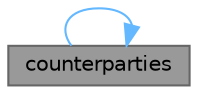 digraph "counterparties"
{
 // INTERACTIVE_SVG=YES
 // LATEX_PDF_SIZE
  bgcolor="transparent";
  edge [fontname=Helvetica,fontsize=10,labelfontname=Helvetica,labelfontsize=10];
  node [fontname=Helvetica,fontsize=10,shape=box,height=0.2,width=0.4];
  rankdir="LR";
  Node1 [label="counterparties",height=0.2,width=0.4,color="gray40", fillcolor="grey60", style="filled", fontcolor="black",tooltip="Build a set of all counterparties in the portfolio."];
  Node1 -> Node1 [color="steelblue1",style="solid"];
}
